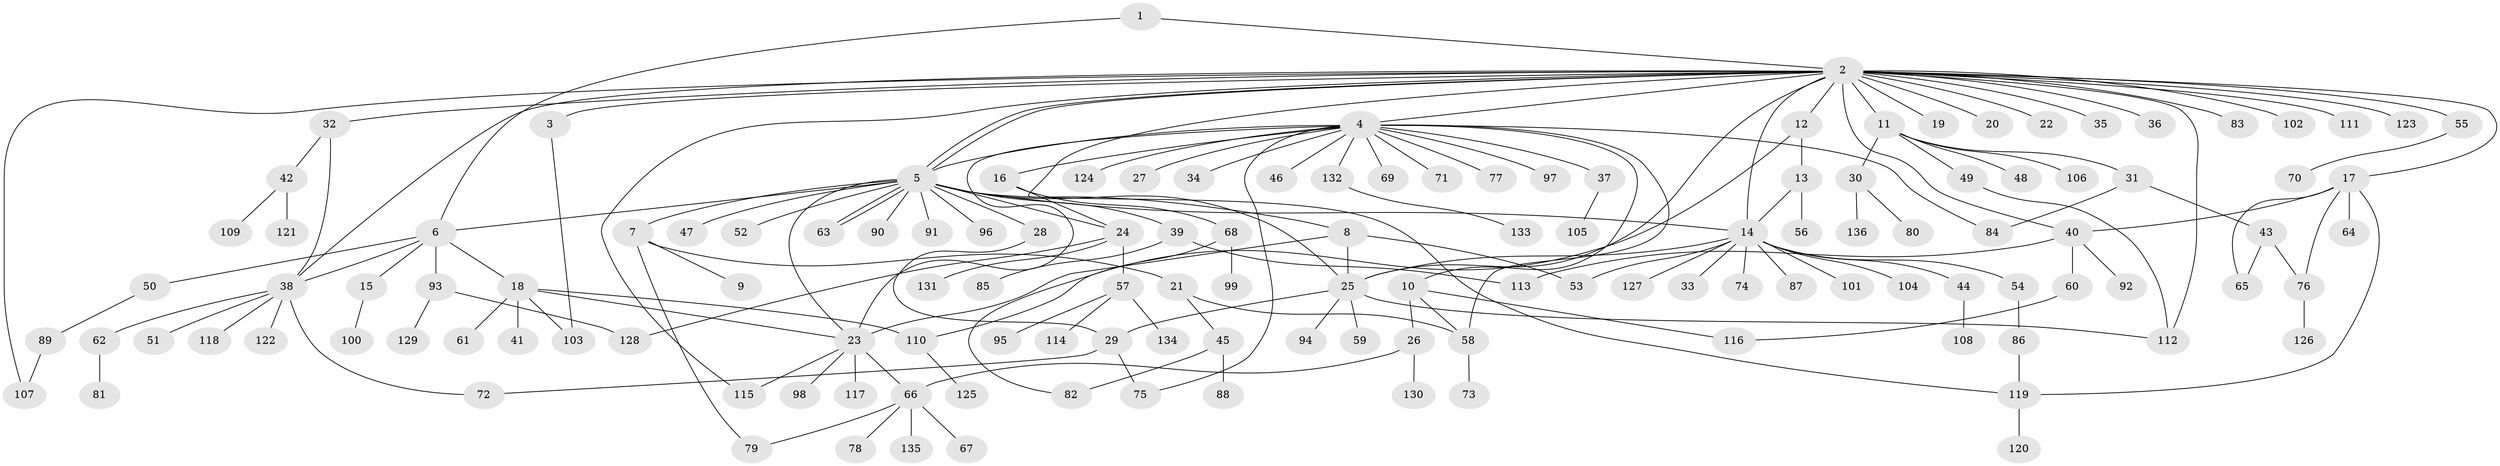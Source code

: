 // coarse degree distribution, {2: 0.22429906542056074, 26: 0.009345794392523364, 19: 0.009345794392523364, 21: 0.009345794392523364, 7: 0.028037383177570093, 4: 0.028037383177570093, 1: 0.5327102803738317, 6: 0.009345794392523364, 3: 0.09345794392523364, 13: 0.009345794392523364, 5: 0.028037383177570093, 8: 0.009345794392523364, 10: 0.009345794392523364}
// Generated by graph-tools (version 1.1) at 2025/51/02/27/25 19:51:58]
// undirected, 136 vertices, 174 edges
graph export_dot {
graph [start="1"]
  node [color=gray90,style=filled];
  1;
  2;
  3;
  4;
  5;
  6;
  7;
  8;
  9;
  10;
  11;
  12;
  13;
  14;
  15;
  16;
  17;
  18;
  19;
  20;
  21;
  22;
  23;
  24;
  25;
  26;
  27;
  28;
  29;
  30;
  31;
  32;
  33;
  34;
  35;
  36;
  37;
  38;
  39;
  40;
  41;
  42;
  43;
  44;
  45;
  46;
  47;
  48;
  49;
  50;
  51;
  52;
  53;
  54;
  55;
  56;
  57;
  58;
  59;
  60;
  61;
  62;
  63;
  64;
  65;
  66;
  67;
  68;
  69;
  70;
  71;
  72;
  73;
  74;
  75;
  76;
  77;
  78;
  79;
  80;
  81;
  82;
  83;
  84;
  85;
  86;
  87;
  88;
  89;
  90;
  91;
  92;
  93;
  94;
  95;
  96;
  97;
  98;
  99;
  100;
  101;
  102;
  103;
  104;
  105;
  106;
  107;
  108;
  109;
  110;
  111;
  112;
  113;
  114;
  115;
  116;
  117;
  118;
  119;
  120;
  121;
  122;
  123;
  124;
  125;
  126;
  127;
  128;
  129;
  130;
  131;
  132;
  133;
  134;
  135;
  136;
  1 -- 2;
  1 -- 6;
  2 -- 3;
  2 -- 4;
  2 -- 5;
  2 -- 5;
  2 -- 8;
  2 -- 11;
  2 -- 12;
  2 -- 14;
  2 -- 17;
  2 -- 19;
  2 -- 20;
  2 -- 22;
  2 -- 25;
  2 -- 32;
  2 -- 35;
  2 -- 36;
  2 -- 38;
  2 -- 40;
  2 -- 55;
  2 -- 83;
  2 -- 102;
  2 -- 107;
  2 -- 111;
  2 -- 112;
  2 -- 115;
  2 -- 123;
  3 -- 103;
  4 -- 5;
  4 -- 10;
  4 -- 16;
  4 -- 23;
  4 -- 27;
  4 -- 34;
  4 -- 37;
  4 -- 46;
  4 -- 58;
  4 -- 69;
  4 -- 71;
  4 -- 75;
  4 -- 77;
  4 -- 84;
  4 -- 97;
  4 -- 124;
  4 -- 132;
  5 -- 6;
  5 -- 7;
  5 -- 14;
  5 -- 23;
  5 -- 24;
  5 -- 25;
  5 -- 28;
  5 -- 39;
  5 -- 47;
  5 -- 52;
  5 -- 63;
  5 -- 63;
  5 -- 90;
  5 -- 91;
  5 -- 96;
  5 -- 119;
  6 -- 15;
  6 -- 18;
  6 -- 38;
  6 -- 50;
  6 -- 93;
  7 -- 9;
  7 -- 21;
  7 -- 79;
  8 -- 23;
  8 -- 25;
  8 -- 53;
  10 -- 26;
  10 -- 58;
  10 -- 116;
  11 -- 30;
  11 -- 31;
  11 -- 48;
  11 -- 49;
  11 -- 106;
  12 -- 13;
  12 -- 110;
  13 -- 14;
  13 -- 56;
  14 -- 25;
  14 -- 33;
  14 -- 44;
  14 -- 53;
  14 -- 54;
  14 -- 74;
  14 -- 87;
  14 -- 101;
  14 -- 104;
  14 -- 127;
  15 -- 100;
  16 -- 24;
  16 -- 68;
  17 -- 40;
  17 -- 64;
  17 -- 65;
  17 -- 76;
  17 -- 119;
  18 -- 23;
  18 -- 41;
  18 -- 61;
  18 -- 103;
  18 -- 110;
  21 -- 45;
  21 -- 58;
  23 -- 66;
  23 -- 98;
  23 -- 115;
  23 -- 117;
  24 -- 57;
  24 -- 128;
  24 -- 131;
  25 -- 29;
  25 -- 59;
  25 -- 94;
  25 -- 112;
  26 -- 66;
  26 -- 130;
  28 -- 29;
  29 -- 72;
  29 -- 75;
  30 -- 80;
  30 -- 136;
  31 -- 43;
  31 -- 84;
  32 -- 38;
  32 -- 42;
  37 -- 105;
  38 -- 51;
  38 -- 62;
  38 -- 72;
  38 -- 118;
  38 -- 122;
  39 -- 85;
  39 -- 113;
  40 -- 60;
  40 -- 92;
  40 -- 113;
  42 -- 109;
  42 -- 121;
  43 -- 65;
  43 -- 76;
  44 -- 108;
  45 -- 82;
  45 -- 88;
  49 -- 112;
  50 -- 89;
  54 -- 86;
  55 -- 70;
  57 -- 95;
  57 -- 114;
  57 -- 134;
  58 -- 73;
  60 -- 116;
  62 -- 81;
  66 -- 67;
  66 -- 78;
  66 -- 79;
  66 -- 135;
  68 -- 82;
  68 -- 99;
  76 -- 126;
  86 -- 119;
  89 -- 107;
  93 -- 128;
  93 -- 129;
  110 -- 125;
  119 -- 120;
  132 -- 133;
}
